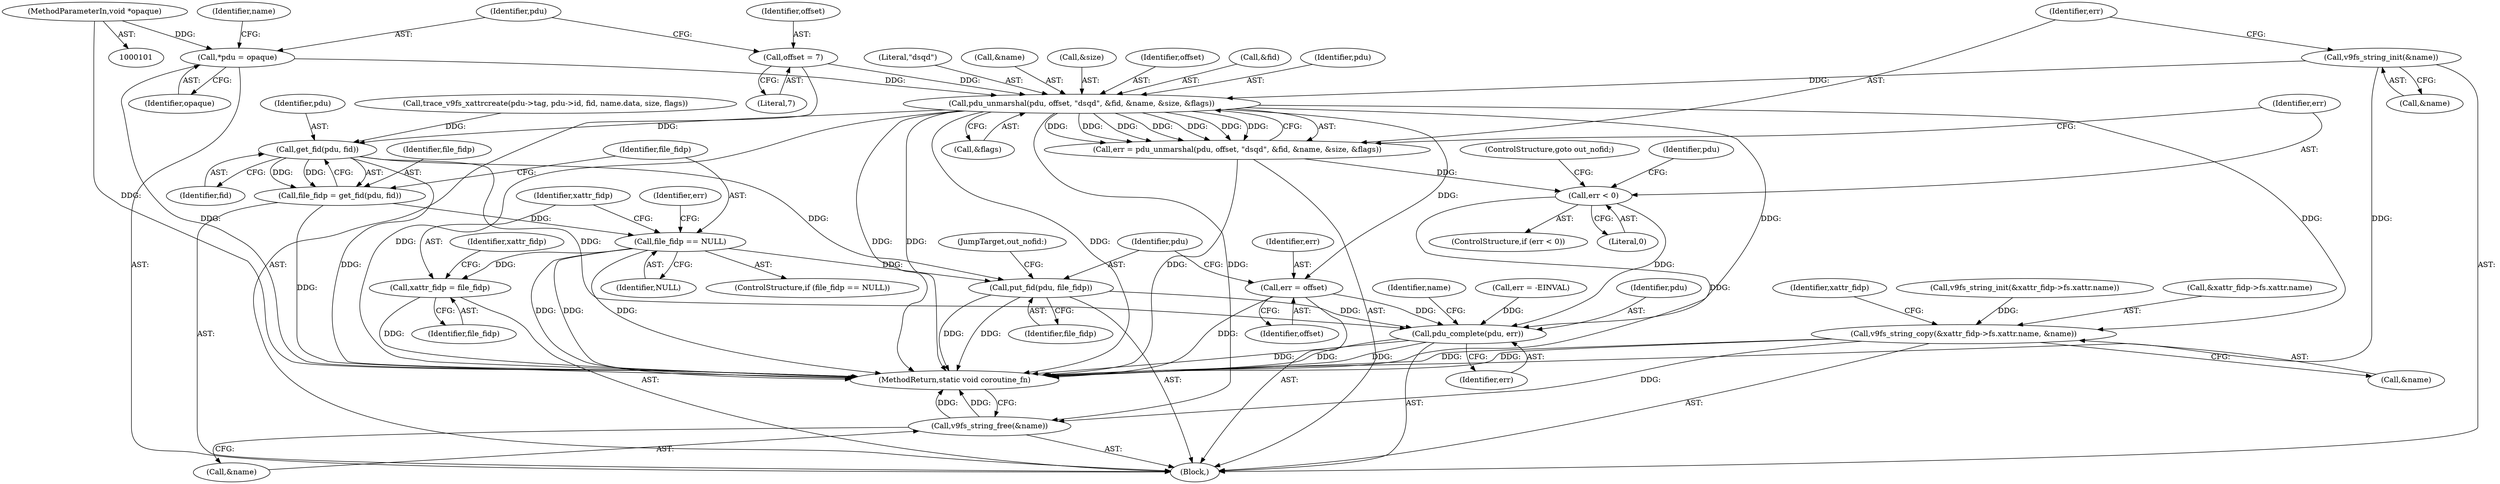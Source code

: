 digraph "0_qemu_eb687602853b4ae656e9236ee4222609f3a6887d@pointer" {
"1000127" [label="(Call,pdu_unmarshal(pdu, offset, \"dsqd\", &fid, &name, &size, &flags))"];
"1000119" [label="(Call,*pdu = opaque)"];
"1000102" [label="(MethodParameterIn,void *opaque)"];
"1000113" [label="(Call,offset = 7)"];
"1000122" [label="(Call,v9fs_string_init(&name))"];
"1000125" [label="(Call,err = pdu_unmarshal(pdu, offset, \"dsqd\", &fid, &name, &size, &flags))"];
"1000140" [label="(Call,err < 0)"];
"1000245" [label="(Call,pdu_complete(pdu, err))"];
"1000160" [label="(Call,get_fid(pdu, fid))"];
"1000158" [label="(Call,file_fidp = get_fid(pdu, fid))"];
"1000164" [label="(Call,file_fidp == NULL)"];
"1000173" [label="(Call,xattr_fidp = file_fidp)"];
"1000241" [label="(Call,put_fid(pdu, file_fidp))"];
"1000217" [label="(Call,v9fs_string_copy(&xattr_fidp->fs.xattr.name, &name))"];
"1000248" [label="(Call,v9fs_string_free(&name))"];
"1000238" [label="(Call,err = offset)"];
"1000249" [label="(Call,&name)"];
"1000226" [label="(Call,&name)"];
"1000130" [label="(Literal,\"dsqd\")"];
"1000142" [label="(Literal,0)"];
"1000247" [label="(Identifier,err)"];
"1000125" [label="(Call,err = pdu_unmarshal(pdu, offset, \"dsqd\", &fid, &name, &size, &flags))"];
"1000102" [label="(MethodParameterIn,void *opaque)"];
"1000244" [label="(JumpTarget,out_nofid:)"];
"1000145" [label="(Call,trace_v9fs_xattrcreate(pdu->tag, pdu->id, fid, name.data, size, flags))"];
"1000163" [label="(ControlStructure,if (file_fidp == NULL))"];
"1000243" [label="(Identifier,file_fidp)"];
"1000114" [label="(Identifier,offset)"];
"1000242" [label="(Identifier,pdu)"];
"1000232" [label="(Identifier,xattr_fidp)"];
"1000251" [label="(MethodReturn,static void coroutine_fn)"];
"1000120" [label="(Identifier,pdu)"];
"1000115" [label="(Literal,7)"];
"1000144" [label="(ControlStructure,goto out_nofid;)"];
"1000166" [label="(Identifier,NULL)"];
"1000127" [label="(Call,pdu_unmarshal(pdu, offset, \"dsqd\", &fid, &name, &size, &flags))"];
"1000119" [label="(Call,*pdu = opaque)"];
"1000174" [label="(Identifier,xattr_fidp)"];
"1000240" [label="(Identifier,offset)"];
"1000124" [label="(Identifier,name)"];
"1000133" [label="(Call,&name)"];
"1000113" [label="(Call,offset = 7)"];
"1000141" [label="(Identifier,err)"];
"1000140" [label="(Call,err < 0)"];
"1000178" [label="(Identifier,xattr_fidp)"];
"1000135" [label="(Call,&size)"];
"1000173" [label="(Call,xattr_fidp = file_fidp)"];
"1000129" [label="(Identifier,offset)"];
"1000123" [label="(Call,&name)"];
"1000147" [label="(Identifier,pdu)"];
"1000137" [label="(Call,&flags)"];
"1000168" [label="(Call,err = -EINVAL)"];
"1000208" [label="(Call,v9fs_string_init(&xattr_fidp->fs.xattr.name))"];
"1000131" [label="(Call,&fid)"];
"1000241" [label="(Call,put_fid(pdu, file_fidp))"];
"1000159" [label="(Identifier,file_fidp)"];
"1000128" [label="(Identifier,pdu)"];
"1000246" [label="(Identifier,pdu)"];
"1000165" [label="(Identifier,file_fidp)"];
"1000238" [label="(Call,err = offset)"];
"1000175" [label="(Identifier,file_fidp)"];
"1000239" [label="(Identifier,err)"];
"1000217" [label="(Call,v9fs_string_copy(&xattr_fidp->fs.xattr.name, &name))"];
"1000161" [label="(Identifier,pdu)"];
"1000158" [label="(Call,file_fidp = get_fid(pdu, fid))"];
"1000218" [label="(Call,&xattr_fidp->fs.xattr.name)"];
"1000245" [label="(Call,pdu_complete(pdu, err))"];
"1000250" [label="(Identifier,name)"];
"1000139" [label="(ControlStructure,if (err < 0))"];
"1000122" [label="(Call,v9fs_string_init(&name))"];
"1000103" [label="(Block,)"];
"1000160" [label="(Call,get_fid(pdu, fid))"];
"1000248" [label="(Call,v9fs_string_free(&name))"];
"1000162" [label="(Identifier,fid)"];
"1000164" [label="(Call,file_fidp == NULL)"];
"1000169" [label="(Identifier,err)"];
"1000126" [label="(Identifier,err)"];
"1000121" [label="(Identifier,opaque)"];
"1000127" -> "1000125"  [label="AST: "];
"1000127" -> "1000137"  [label="CFG: "];
"1000128" -> "1000127"  [label="AST: "];
"1000129" -> "1000127"  [label="AST: "];
"1000130" -> "1000127"  [label="AST: "];
"1000131" -> "1000127"  [label="AST: "];
"1000133" -> "1000127"  [label="AST: "];
"1000135" -> "1000127"  [label="AST: "];
"1000137" -> "1000127"  [label="AST: "];
"1000125" -> "1000127"  [label="CFG: "];
"1000127" -> "1000251"  [label="DDG: "];
"1000127" -> "1000251"  [label="DDG: "];
"1000127" -> "1000251"  [label="DDG: "];
"1000127" -> "1000251"  [label="DDG: "];
"1000127" -> "1000125"  [label="DDG: "];
"1000127" -> "1000125"  [label="DDG: "];
"1000127" -> "1000125"  [label="DDG: "];
"1000127" -> "1000125"  [label="DDG: "];
"1000127" -> "1000125"  [label="DDG: "];
"1000127" -> "1000125"  [label="DDG: "];
"1000127" -> "1000125"  [label="DDG: "];
"1000119" -> "1000127"  [label="DDG: "];
"1000113" -> "1000127"  [label="DDG: "];
"1000122" -> "1000127"  [label="DDG: "];
"1000127" -> "1000160"  [label="DDG: "];
"1000127" -> "1000217"  [label="DDG: "];
"1000127" -> "1000238"  [label="DDG: "];
"1000127" -> "1000245"  [label="DDG: "];
"1000127" -> "1000248"  [label="DDG: "];
"1000119" -> "1000103"  [label="AST: "];
"1000119" -> "1000121"  [label="CFG: "];
"1000120" -> "1000119"  [label="AST: "];
"1000121" -> "1000119"  [label="AST: "];
"1000124" -> "1000119"  [label="CFG: "];
"1000119" -> "1000251"  [label="DDG: "];
"1000102" -> "1000119"  [label="DDG: "];
"1000102" -> "1000101"  [label="AST: "];
"1000102" -> "1000251"  [label="DDG: "];
"1000113" -> "1000103"  [label="AST: "];
"1000113" -> "1000115"  [label="CFG: "];
"1000114" -> "1000113"  [label="AST: "];
"1000115" -> "1000113"  [label="AST: "];
"1000120" -> "1000113"  [label="CFG: "];
"1000122" -> "1000103"  [label="AST: "];
"1000122" -> "1000123"  [label="CFG: "];
"1000123" -> "1000122"  [label="AST: "];
"1000126" -> "1000122"  [label="CFG: "];
"1000122" -> "1000251"  [label="DDG: "];
"1000125" -> "1000103"  [label="AST: "];
"1000126" -> "1000125"  [label="AST: "];
"1000141" -> "1000125"  [label="CFG: "];
"1000125" -> "1000251"  [label="DDG: "];
"1000125" -> "1000140"  [label="DDG: "];
"1000140" -> "1000139"  [label="AST: "];
"1000140" -> "1000142"  [label="CFG: "];
"1000141" -> "1000140"  [label="AST: "];
"1000142" -> "1000140"  [label="AST: "];
"1000144" -> "1000140"  [label="CFG: "];
"1000147" -> "1000140"  [label="CFG: "];
"1000140" -> "1000251"  [label="DDG: "];
"1000140" -> "1000245"  [label="DDG: "];
"1000245" -> "1000103"  [label="AST: "];
"1000245" -> "1000247"  [label="CFG: "];
"1000246" -> "1000245"  [label="AST: "];
"1000247" -> "1000245"  [label="AST: "];
"1000250" -> "1000245"  [label="CFG: "];
"1000245" -> "1000251"  [label="DDG: "];
"1000245" -> "1000251"  [label="DDG: "];
"1000245" -> "1000251"  [label="DDG: "];
"1000241" -> "1000245"  [label="DDG: "];
"1000160" -> "1000245"  [label="DDG: "];
"1000238" -> "1000245"  [label="DDG: "];
"1000168" -> "1000245"  [label="DDG: "];
"1000160" -> "1000158"  [label="AST: "];
"1000160" -> "1000162"  [label="CFG: "];
"1000161" -> "1000160"  [label="AST: "];
"1000162" -> "1000160"  [label="AST: "];
"1000158" -> "1000160"  [label="CFG: "];
"1000160" -> "1000251"  [label="DDG: "];
"1000160" -> "1000158"  [label="DDG: "];
"1000160" -> "1000158"  [label="DDG: "];
"1000145" -> "1000160"  [label="DDG: "];
"1000160" -> "1000241"  [label="DDG: "];
"1000158" -> "1000103"  [label="AST: "];
"1000159" -> "1000158"  [label="AST: "];
"1000165" -> "1000158"  [label="CFG: "];
"1000158" -> "1000251"  [label="DDG: "];
"1000158" -> "1000164"  [label="DDG: "];
"1000164" -> "1000163"  [label="AST: "];
"1000164" -> "1000166"  [label="CFG: "];
"1000165" -> "1000164"  [label="AST: "];
"1000166" -> "1000164"  [label="AST: "];
"1000169" -> "1000164"  [label="CFG: "];
"1000174" -> "1000164"  [label="CFG: "];
"1000164" -> "1000251"  [label="DDG: "];
"1000164" -> "1000251"  [label="DDG: "];
"1000164" -> "1000251"  [label="DDG: "];
"1000164" -> "1000173"  [label="DDG: "];
"1000164" -> "1000241"  [label="DDG: "];
"1000173" -> "1000103"  [label="AST: "];
"1000173" -> "1000175"  [label="CFG: "];
"1000174" -> "1000173"  [label="AST: "];
"1000175" -> "1000173"  [label="AST: "];
"1000178" -> "1000173"  [label="CFG: "];
"1000173" -> "1000251"  [label="DDG: "];
"1000241" -> "1000103"  [label="AST: "];
"1000241" -> "1000243"  [label="CFG: "];
"1000242" -> "1000241"  [label="AST: "];
"1000243" -> "1000241"  [label="AST: "];
"1000244" -> "1000241"  [label="CFG: "];
"1000241" -> "1000251"  [label="DDG: "];
"1000241" -> "1000251"  [label="DDG: "];
"1000217" -> "1000103"  [label="AST: "];
"1000217" -> "1000226"  [label="CFG: "];
"1000218" -> "1000217"  [label="AST: "];
"1000226" -> "1000217"  [label="AST: "];
"1000232" -> "1000217"  [label="CFG: "];
"1000217" -> "1000251"  [label="DDG: "];
"1000217" -> "1000251"  [label="DDG: "];
"1000208" -> "1000217"  [label="DDG: "];
"1000217" -> "1000248"  [label="DDG: "];
"1000248" -> "1000103"  [label="AST: "];
"1000248" -> "1000249"  [label="CFG: "];
"1000249" -> "1000248"  [label="AST: "];
"1000251" -> "1000248"  [label="CFG: "];
"1000248" -> "1000251"  [label="DDG: "];
"1000248" -> "1000251"  [label="DDG: "];
"1000238" -> "1000103"  [label="AST: "];
"1000238" -> "1000240"  [label="CFG: "];
"1000239" -> "1000238"  [label="AST: "];
"1000240" -> "1000238"  [label="AST: "];
"1000242" -> "1000238"  [label="CFG: "];
"1000238" -> "1000251"  [label="DDG: "];
}
